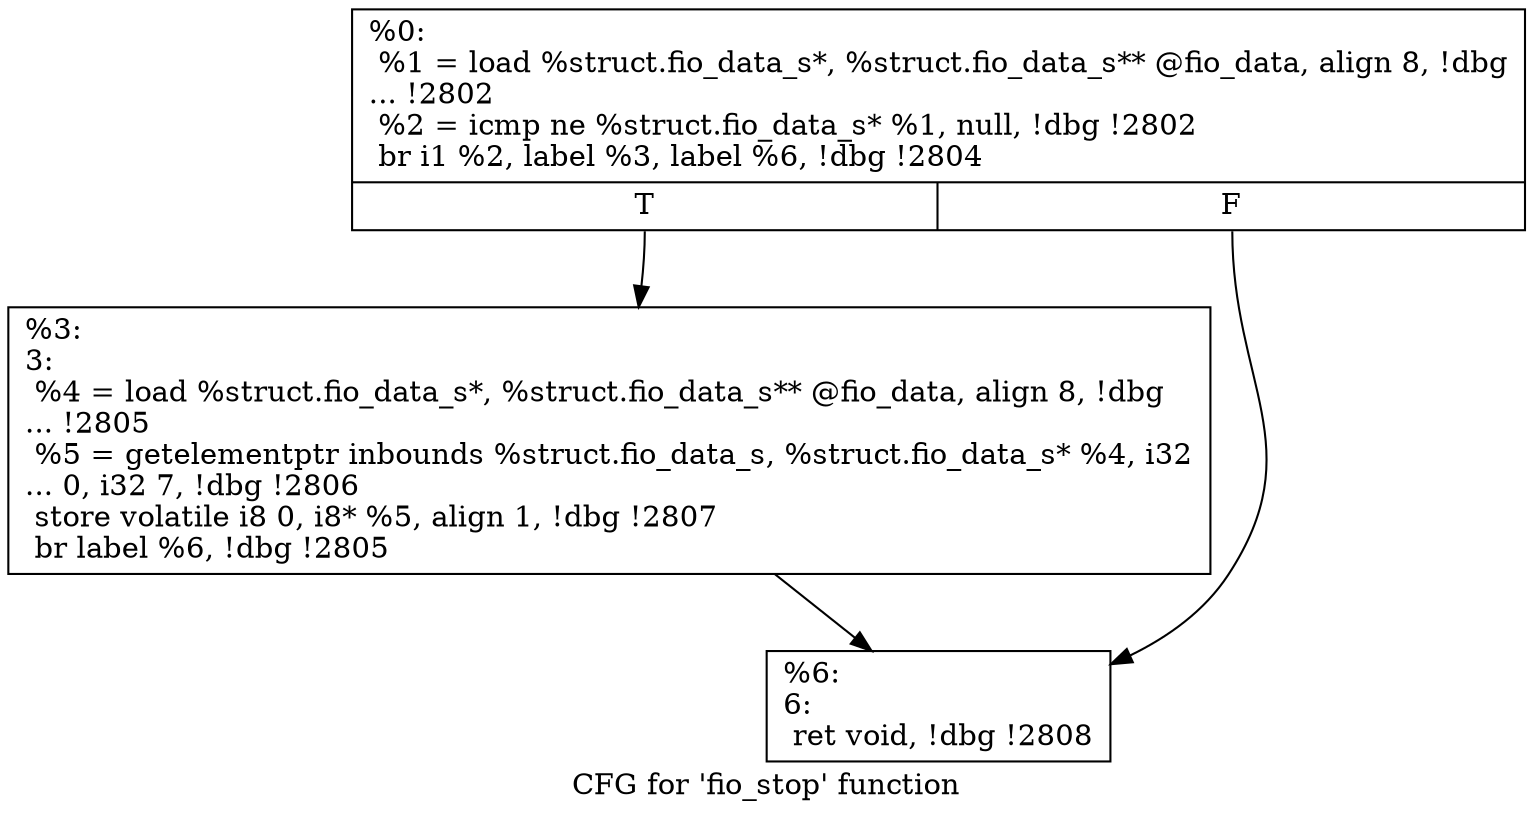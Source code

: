 digraph "CFG for 'fio_stop' function" {
	label="CFG for 'fio_stop' function";

	Node0x5568515a9da0 [shape=record,label="{%0:\l  %1 = load %struct.fio_data_s*, %struct.fio_data_s** @fio_data, align 8, !dbg\l... !2802\l  %2 = icmp ne %struct.fio_data_s* %1, null, !dbg !2802\l  br i1 %2, label %3, label %6, !dbg !2804\l|{<s0>T|<s1>F}}"];
	Node0x5568515a9da0:s0 -> Node0x5568515a9df0;
	Node0x5568515a9da0:s1 -> Node0x5568515a9e40;
	Node0x5568515a9df0 [shape=record,label="{%3:\l3:                                                \l  %4 = load %struct.fio_data_s*, %struct.fio_data_s** @fio_data, align 8, !dbg\l... !2805\l  %5 = getelementptr inbounds %struct.fio_data_s, %struct.fio_data_s* %4, i32\l... 0, i32 7, !dbg !2806\l  store volatile i8 0, i8* %5, align 1, !dbg !2807\l  br label %6, !dbg !2805\l}"];
	Node0x5568515a9df0 -> Node0x5568515a9e40;
	Node0x5568515a9e40 [shape=record,label="{%6:\l6:                                                \l  ret void, !dbg !2808\l}"];
}
